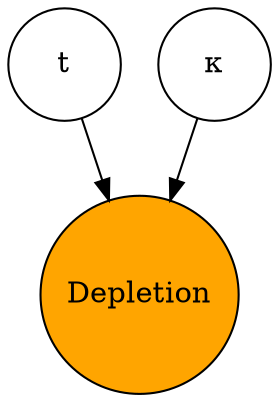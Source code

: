 digraph {
	{
		rank=same
		x [label=t fillcolor=" orange" fontsize=14 shape=circle width=0.75]
		y [label="&#954;" fillcolor=gray fontsize=14 shape=circle width=0.75]
	}
	{
		rank=same
		z [label=Depletion fillcolor=" orange" fontsize=14 shape=circle style=filled width=0.75]
	}
	x -> z
	y -> z
}
